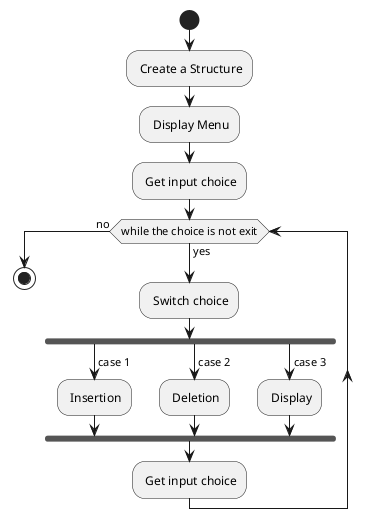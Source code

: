 @startuml

start

: Create a Structure;
: Display Menu;
: Get input choice;

while (while the choice is not exit) is (yes)

: Switch choice;
fork
-> case 1;
: Insertion;

fork again
-> case 2;
: Deletion;

fork again
-> case 3;
: Display;

end fork

: Get input choice;

endwhile (no)

stop

@enduml